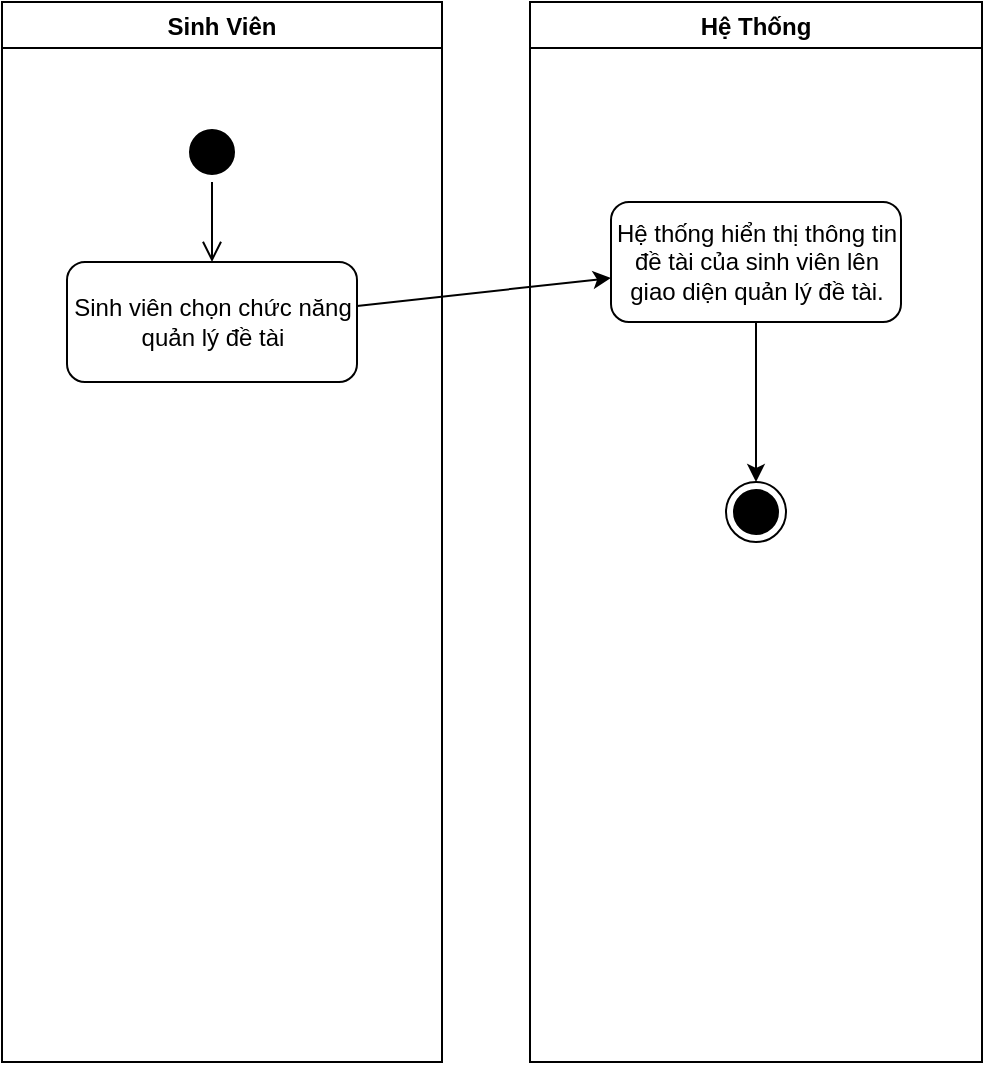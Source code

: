 <mxfile version="15.7.4" type="device" pages="4"><diagram id="xprzLwcPPxFNZBTMncFL" name="Page-1"><mxGraphModel dx="1422" dy="737" grid="1" gridSize="10" guides="1" tooltips="1" connect="1" arrows="1" fold="1" page="1" pageScale="1" pageWidth="827" pageHeight="1169" math="0" shadow="0"><root><mxCell id="0"/><mxCell id="1" parent="0"/><mxCell id="fOGqGISwnHzglWAwL-A_-6" value="Sinh Viên" style="swimlane;" parent="1" vertex="1"><mxGeometry x="150" y="160" width="220" height="530" as="geometry"/></mxCell><mxCell id="fOGqGISwnHzglWAwL-A_-7" value="" style="ellipse;html=1;shape=startState;fillColor=#000000;strokeColor=default;" parent="fOGqGISwnHzglWAwL-A_-6" vertex="1"><mxGeometry x="90" y="60" width="30" height="30" as="geometry"/></mxCell><mxCell id="fOGqGISwnHzglWAwL-A_-11" value="Sinh viên chọn chức năng quản lý đề tài" style="rounded=1;whiteSpace=wrap;html=1;" parent="fOGqGISwnHzglWAwL-A_-6" vertex="1"><mxGeometry x="32.5" y="130" width="145" height="60" as="geometry"/></mxCell><mxCell id="fOGqGISwnHzglWAwL-A_-8" value="" style="edgeStyle=orthogonalEdgeStyle;html=1;verticalAlign=bottom;endArrow=open;endSize=8;strokeColor=default;rounded=0;entryX=0.5;entryY=0;entryDx=0;entryDy=0;" parent="fOGqGISwnHzglWAwL-A_-6" source="fOGqGISwnHzglWAwL-A_-7" target="fOGqGISwnHzglWAwL-A_-11" edge="1"><mxGeometry relative="1" as="geometry"><mxPoint x="105" y="150" as="targetPoint"/></mxGeometry></mxCell><mxCell id="fOGqGISwnHzglWAwL-A_-9" value="Hệ Thống" style="swimlane;" parent="1" vertex="1"><mxGeometry x="414" y="160" width="226" height="530" as="geometry"/></mxCell><mxCell id="fOGqGISwnHzglWAwL-A_-12" value="Hệ thống hiển thị thông tin đề tài của sinh viên lên giao diện quản lý đề tài." style="rounded=1;whiteSpace=wrap;html=1;" parent="fOGqGISwnHzglWAwL-A_-9" vertex="1"><mxGeometry x="40.5" y="100" width="145" height="60" as="geometry"/></mxCell><mxCell id="fOGqGISwnHzglWAwL-A_-36" value="" style="ellipse;html=1;shape=endState;fillColor=#000000;strokeColor=default;" parent="fOGqGISwnHzglWAwL-A_-9" vertex="1"><mxGeometry x="98" y="240" width="30" height="30" as="geometry"/></mxCell><mxCell id="fOGqGISwnHzglWAwL-A_-32" value="" style="endArrow=classic;html=1;rounded=0;" parent="fOGqGISwnHzglWAwL-A_-9" source="fOGqGISwnHzglWAwL-A_-12" edge="1"><mxGeometry width="50" height="50" relative="1" as="geometry"><mxPoint x="145" y="300" as="sourcePoint"/><mxPoint x="113" y="240" as="targetPoint"/></mxGeometry></mxCell><mxCell id="fOGqGISwnHzglWAwL-A_-31" value="" style="endArrow=classic;html=1;rounded=0;" parent="1" source="fOGqGISwnHzglWAwL-A_-11" target="fOGqGISwnHzglWAwL-A_-12" edge="1"><mxGeometry width="50" height="50" relative="1" as="geometry"><mxPoint x="549" y="450" as="sourcePoint"/><mxPoint x="595" y="500" as="targetPoint"/></mxGeometry></mxCell></root></mxGraphModel></diagram><diagram id="MJyzbJ-7kXiTyIA09cKU" name="Page-2"><mxGraphModel dx="1422" dy="699" grid="1" gridSize="10" guides="1" tooltips="1" connect="1" arrows="1" fold="1" page="1" pageScale="1" pageWidth="827" pageHeight="1169" math="0" shadow="0"><root><mxCell id="0"/><mxCell id="1" parent="0"/><mxCell id="J8e-Oo6GC2Z59rJimRAd-1" value="Người quản trị" style="swimlane;" vertex="1" parent="1"><mxGeometry x="150" y="160" width="220" height="530" as="geometry"/></mxCell><mxCell id="J8e-Oo6GC2Z59rJimRAd-2" value="" style="ellipse;html=1;shape=startState;fillColor=#000000;strokeColor=default;" vertex="1" parent="J8e-Oo6GC2Z59rJimRAd-1"><mxGeometry x="90" y="60" width="30" height="30" as="geometry"/></mxCell><mxCell id="J8e-Oo6GC2Z59rJimRAd-3" value="Người quản trị chọn chức năng quản lý đợt làm đồ án" style="rounded=1;whiteSpace=wrap;html=1;" vertex="1" parent="J8e-Oo6GC2Z59rJimRAd-1"><mxGeometry x="32.5" y="130" width="145" height="60" as="geometry"/></mxCell><mxCell id="J8e-Oo6GC2Z59rJimRAd-4" value="" style="edgeStyle=orthogonalEdgeStyle;html=1;verticalAlign=bottom;endArrow=open;endSize=8;strokeColor=default;rounded=0;entryX=0.5;entryY=0;entryDx=0;entryDy=0;" edge="1" parent="J8e-Oo6GC2Z59rJimRAd-1" source="J8e-Oo6GC2Z59rJimRAd-2" target="J8e-Oo6GC2Z59rJimRAd-3"><mxGeometry relative="1" as="geometry"><mxPoint x="105" y="150" as="targetPoint"/></mxGeometry></mxCell><mxCell id="J8e-Oo6GC2Z59rJimRAd-6" value="Hệ Thống" style="swimlane;" vertex="1" parent="1"><mxGeometry x="414" y="160" width="226" height="530" as="geometry"/></mxCell><mxCell id="J8e-Oo6GC2Z59rJimRAd-7" value="Hệ thống huỷ phiên đăng nhập của tài khoản" style="rounded=1;whiteSpace=wrap;html=1;" vertex="1" parent="J8e-Oo6GC2Z59rJimRAd-6"><mxGeometry x="40.5" y="130" width="145" height="60" as="geometry"/></mxCell><mxCell id="J8e-Oo6GC2Z59rJimRAd-10" value="Hệ thống hiển thị giao diện trang chủ" style="rounded=1;whiteSpace=wrap;html=1;" vertex="1" parent="J8e-Oo6GC2Z59rJimRAd-6"><mxGeometry x="34.75" y="250" width="156.5" height="60" as="geometry"/></mxCell><mxCell id="J8e-Oo6GC2Z59rJimRAd-18" value="" style="endArrow=classic;html=1;rounded=0;" edge="1" parent="J8e-Oo6GC2Z59rJimRAd-6" source="J8e-Oo6GC2Z59rJimRAd-7" target="J8e-Oo6GC2Z59rJimRAd-10"><mxGeometry width="50" height="50" relative="1" as="geometry"><mxPoint x="76.015" y="460" as="sourcePoint"/><mxPoint x="229" y="470" as="targetPoint"/></mxGeometry></mxCell><mxCell id="J8e-Oo6GC2Z59rJimRAd-19" value="" style="ellipse;html=1;shape=endState;fillColor=#000000;strokeColor=default;" vertex="1" parent="J8e-Oo6GC2Z59rJimRAd-6"><mxGeometry x="98" y="390" width="30" height="30" as="geometry"/></mxCell><mxCell id="J8e-Oo6GC2Z59rJimRAd-20" value="" style="endArrow=classic;html=1;rounded=0;entryX=0.5;entryY=0;entryDx=0;entryDy=0;" edge="1" parent="J8e-Oo6GC2Z59rJimRAd-6" source="J8e-Oo6GC2Z59rJimRAd-10" target="J8e-Oo6GC2Z59rJimRAd-19"><mxGeometry width="50" height="50" relative="1" as="geometry"><mxPoint x="86.015" y="470" as="sourcePoint"/><mxPoint x="74" y="580" as="targetPoint"/></mxGeometry></mxCell><mxCell id="J8e-Oo6GC2Z59rJimRAd-22" value="" style="endArrow=classic;html=1;rounded=0;" edge="1" parent="1" source="J8e-Oo6GC2Z59rJimRAd-3" target="J8e-Oo6GC2Z59rJimRAd-7"><mxGeometry width="50" height="50" relative="1" as="geometry"><mxPoint x="549" y="450" as="sourcePoint"/><mxPoint x="595" y="500" as="targetPoint"/></mxGeometry></mxCell></root></mxGraphModel></diagram><diagram id="gXCHAEKZ4iwL8UmK_EaT" name="Page-3"><mxGraphModel dx="1422" dy="699" grid="1" gridSize="10" guides="1" tooltips="1" connect="1" arrows="1" fold="1" page="1" pageScale="1" pageWidth="827" pageHeight="1169" math="0" shadow="0"><root><mxCell id="0"/><mxCell id="1" parent="0"/><mxCell id="xO8x20dbOvaTn5npelDf-1" value="Người quản trị" style="swimlane;" vertex="1" parent="1"><mxGeometry x="169" y="120" width="220" height="530" as="geometry"/></mxCell><mxCell id="xO8x20dbOvaTn5npelDf-2" value="" style="ellipse;html=1;shape=startState;fillColor=#000000;strokeColor=default;" vertex="1" parent="xO8x20dbOvaTn5npelDf-1"><mxGeometry x="90" y="60" width="30" height="30" as="geometry"/></mxCell><mxCell id="xO8x20dbOvaTn5npelDf-3" value="Người quản trị chọn chức năng quản lý đợt làm đồ án" style="rounded=1;whiteSpace=wrap;html=1;" vertex="1" parent="xO8x20dbOvaTn5npelDf-1"><mxGeometry x="32.5" y="130" width="145" height="60" as="geometry"/></mxCell><mxCell id="xO8x20dbOvaTn5npelDf-4" value="" style="edgeStyle=orthogonalEdgeStyle;html=1;verticalAlign=bottom;endArrow=open;endSize=8;strokeColor=default;rounded=0;entryX=0.5;entryY=0;entryDx=0;entryDy=0;" edge="1" parent="xO8x20dbOvaTn5npelDf-1" source="xO8x20dbOvaTn5npelDf-2" target="xO8x20dbOvaTn5npelDf-3"><mxGeometry relative="1" as="geometry"><mxPoint x="105" y="150" as="targetPoint"/></mxGeometry></mxCell><mxCell id="xO8x20dbOvaTn5npelDf-5" value="Hệ Thống" style="swimlane;" vertex="1" parent="1"><mxGeometry x="433" y="120" width="226" height="530" as="geometry"/></mxCell><mxCell id="xO8x20dbOvaTn5npelDf-6" value="Hệ thống lấy thông tin về các đợt làm đồ án trên cơ sở dữ liệu." style="rounded=1;whiteSpace=wrap;html=1;" vertex="1" parent="xO8x20dbOvaTn5npelDf-5"><mxGeometry x="40.5" y="130" width="145" height="60" as="geometry"/></mxCell><mxCell id="xO8x20dbOvaTn5npelDf-7" value="Hệ thống hiển thị các đợt làm đồ án lên giao diện quản lý đợt làm đồ án." style="rounded=1;whiteSpace=wrap;html=1;" vertex="1" parent="xO8x20dbOvaTn5npelDf-5"><mxGeometry x="34.75" y="250" width="155.25" height="60" as="geometry"/></mxCell><mxCell id="xO8x20dbOvaTn5npelDf-8" value="" style="endArrow=classic;html=1;rounded=0;" edge="1" parent="xO8x20dbOvaTn5npelDf-5" source="xO8x20dbOvaTn5npelDf-6" target="xO8x20dbOvaTn5npelDf-7"><mxGeometry width="50" height="50" relative="1" as="geometry"><mxPoint x="76.015" y="460" as="sourcePoint"/><mxPoint x="229" y="470" as="targetPoint"/></mxGeometry></mxCell><mxCell id="xO8x20dbOvaTn5npelDf-9" value="" style="ellipse;html=1;shape=endState;fillColor=#000000;strokeColor=default;" vertex="1" parent="xO8x20dbOvaTn5npelDf-5"><mxGeometry x="98" y="390" width="30" height="30" as="geometry"/></mxCell><mxCell id="xO8x20dbOvaTn5npelDf-10" value="" style="endArrow=classic;html=1;rounded=0;entryX=0.5;entryY=0;entryDx=0;entryDy=0;" edge="1" parent="xO8x20dbOvaTn5npelDf-5" source="xO8x20dbOvaTn5npelDf-7" target="xO8x20dbOvaTn5npelDf-9"><mxGeometry width="50" height="50" relative="1" as="geometry"><mxPoint x="86.015" y="470" as="sourcePoint"/><mxPoint x="74" y="580" as="targetPoint"/></mxGeometry></mxCell><mxCell id="xO8x20dbOvaTn5npelDf-11" value="" style="endArrow=classic;html=1;rounded=0;" edge="1" parent="1" source="xO8x20dbOvaTn5npelDf-3" target="xO8x20dbOvaTn5npelDf-6"><mxGeometry width="50" height="50" relative="1" as="geometry"><mxPoint x="568" y="410" as="sourcePoint"/><mxPoint x="614" y="460" as="targetPoint"/></mxGeometry></mxCell></root></mxGraphModel></diagram><diagram id="8dnZ1eLi3MX1NZyYf5Z1" name="Page-4"><mxGraphModel dx="1422" dy="699" grid="1" gridSize="10" guides="1" tooltips="1" connect="1" arrows="1" fold="1" page="1" pageScale="1" pageWidth="827" pageHeight="1169" math="0" shadow="0"><root><mxCell id="0"/><mxCell id="1" parent="0"/><mxCell id="1V0wR5_WgsATFyLfB9iZ-1" value="Người quản trị" style="swimlane;" vertex="1" parent="1"><mxGeometry x="70" y="120" width="319" height="690" as="geometry"/></mxCell><mxCell id="1V0wR5_WgsATFyLfB9iZ-2" value="" style="ellipse;html=1;shape=startState;fillColor=#000000;strokeColor=default;" vertex="1" parent="1V0wR5_WgsATFyLfB9iZ-1"><mxGeometry x="91.5" y="30" width="30" height="30" as="geometry"/></mxCell><mxCell id="1V0wR5_WgsATFyLfB9iZ-3" value="Người quản trị chọn chức năng quản lý đợt làm đồ án" style="rounded=1;whiteSpace=wrap;html=1;" vertex="1" parent="1V0wR5_WgsATFyLfB9iZ-1"><mxGeometry x="34" y="80" width="145" height="60" as="geometry"/></mxCell><mxCell id="1V0wR5_WgsATFyLfB9iZ-4" value="" style="edgeStyle=orthogonalEdgeStyle;html=1;verticalAlign=bottom;endArrow=open;endSize=8;strokeColor=default;rounded=0;entryX=0.5;entryY=0;entryDx=0;entryDy=0;" edge="1" parent="1V0wR5_WgsATFyLfB9iZ-1" source="1V0wR5_WgsATFyLfB9iZ-2" target="1V0wR5_WgsATFyLfB9iZ-3"><mxGeometry relative="1" as="geometry"><mxPoint x="106.5" y="120" as="targetPoint"/></mxGeometry></mxCell><mxCell id="1V0wR5_WgsATFyLfB9iZ-12" value="Người quản trị chọn chức năng tạo đợt làm đồ án" style="rounded=1;whiteSpace=wrap;html=1;" vertex="1" parent="1V0wR5_WgsATFyLfB9iZ-1"><mxGeometry x="28.88" y="180" width="155.25" height="60" as="geometry"/></mxCell><mxCell id="1V0wR5_WgsATFyLfB9iZ-14" value="Người quản trị điền thông tin cần thiết cho đợt làm đồ án và nhấn tạo." style="rounded=1;whiteSpace=wrap;html=1;" vertex="1" parent="1V0wR5_WgsATFyLfB9iZ-1"><mxGeometry x="32.38" y="270" width="155.25" height="60" as="geometry"/></mxCell><mxCell id="1V0wR5_WgsATFyLfB9iZ-5" value="Hệ Thống" style="swimlane;" vertex="1" parent="1"><mxGeometry x="430" y="120" width="327" height="690" as="geometry"/></mxCell><mxCell id="1V0wR5_WgsATFyLfB9iZ-6" value="Hệ thống lấy thông tin về các đợt làm đồ án trên cơ sở dữ liệu." style="rounded=1;whiteSpace=wrap;html=1;" vertex="1" parent="1V0wR5_WgsATFyLfB9iZ-5"><mxGeometry x="46.5" y="80" width="145" height="60" as="geometry"/></mxCell><mxCell id="1V0wR5_WgsATFyLfB9iZ-7" value="Hệ thống hiển thị các đợt làm đồ án lên giao diện quản lý đợt làm đồ án." style="rounded=1;whiteSpace=wrap;html=1;" vertex="1" parent="1V0wR5_WgsATFyLfB9iZ-5"><mxGeometry x="41.38" y="170" width="155.25" height="60" as="geometry"/></mxCell><mxCell id="1V0wR5_WgsATFyLfB9iZ-8" value="" style="endArrow=classic;html=1;rounded=0;" edge="1" parent="1V0wR5_WgsATFyLfB9iZ-5" source="1V0wR5_WgsATFyLfB9iZ-6" target="1V0wR5_WgsATFyLfB9iZ-7"><mxGeometry width="50" height="50" relative="1" as="geometry"><mxPoint x="77.515" y="430" as="sourcePoint"/><mxPoint x="230.5" y="440" as="targetPoint"/></mxGeometry></mxCell><mxCell id="1V0wR5_WgsATFyLfB9iZ-9" value="" style="ellipse;html=1;shape=endState;fillColor=#000000;strokeColor=default;" vertex="1" parent="1V0wR5_WgsATFyLfB9iZ-5"><mxGeometry x="260" y="615" width="30" height="30" as="geometry"/></mxCell><mxCell id="1V0wR5_WgsATFyLfB9iZ-13" value="Hệ thống hiển thị giao diện tạo đợt làm đồ án." style="rounded=1;whiteSpace=wrap;html=1;" vertex="1" parent="1V0wR5_WgsATFyLfB9iZ-5"><mxGeometry x="46.5" y="240" width="155.25" height="60" as="geometry"/></mxCell><mxCell id="1V0wR5_WgsATFyLfB9iZ-15" value="Hệ thống kiểm tra thông tin đã nhập của người quản trị" style="rounded=1;whiteSpace=wrap;html=1;" vertex="1" parent="1V0wR5_WgsATFyLfB9iZ-5"><mxGeometry x="41.38" y="310" width="155.25" height="60" as="geometry"/></mxCell><mxCell id="1V0wR5_WgsATFyLfB9iZ-17" value="Hệ thống lưu đợt làm đồ án tốt nghiệp lên cơ sở dữ liệu." style="rounded=1;whiteSpace=wrap;html=1;" vertex="1" parent="1V0wR5_WgsATFyLfB9iZ-5"><mxGeometry x="40" y="435" width="156.62" height="60" as="geometry"/></mxCell><mxCell id="1V0wR5_WgsATFyLfB9iZ-18" value="Hệ thống thông báo đã nhập thiếu thông tin bắt buộc" style="rounded=1;whiteSpace=wrap;html=1;" vertex="1" parent="1V0wR5_WgsATFyLfB9iZ-5"><mxGeometry x="201.75" y="370" width="118.62" height="60" as="geometry"/></mxCell><mxCell id="UfK6rQbBPGP-7fmGs8Tz-5" value="Đủ" style="rhombus;whiteSpace=wrap;html=1;" vertex="1" parent="1V0wR5_WgsATFyLfB9iZ-5"><mxGeometry x="94.0" y="385" width="50" height="30" as="geometry"/></mxCell><mxCell id="UfK6rQbBPGP-7fmGs8Tz-6" value="" style="endArrow=classic;html=1;rounded=0;exitX=0.5;exitY=1;exitDx=0;exitDy=0;" edge="1" parent="1V0wR5_WgsATFyLfB9iZ-5" source="UfK6rQbBPGP-7fmGs8Tz-5" target="1V0wR5_WgsATFyLfB9iZ-17"><mxGeometry width="50" height="50" relative="1" as="geometry"><mxPoint x="-1034.49" y="200" as="sourcePoint"/><mxPoint x="-298.74" y="560" as="targetPoint"/></mxGeometry></mxCell><mxCell id="UfK6rQbBPGP-7fmGs8Tz-3" value="đúng" style="text;html=1;align=center;verticalAlign=middle;resizable=0;points=[];autosize=1;strokeColor=none;fillColor=none;rotation=0;" vertex="1" parent="1V0wR5_WgsATFyLfB9iZ-5"><mxGeometry x="80" y="415" width="40" height="20" as="geometry"/></mxCell><mxCell id="UfK6rQbBPGP-7fmGs8Tz-2" value="" style="endArrow=classic;html=1;rounded=0;exitX=1;exitY=0.5;exitDx=0;exitDy=0;" edge="1" parent="1V0wR5_WgsATFyLfB9iZ-5" source="UfK6rQbBPGP-7fmGs8Tz-5" target="1V0wR5_WgsATFyLfB9iZ-18"><mxGeometry width="50" height="50" relative="1" as="geometry"><mxPoint x="-243.49" y="510" as="sourcePoint"/><mxPoint x="-197.49" y="560" as="targetPoint"/></mxGeometry></mxCell><mxCell id="UfK6rQbBPGP-7fmGs8Tz-7" value="sai" style="text;html=1;align=center;verticalAlign=middle;resizable=0;points=[];autosize=1;strokeColor=none;fillColor=none;rotation=0;" vertex="1" parent="1V0wR5_WgsATFyLfB9iZ-5"><mxGeometry x="148.5" y="380" width="30" height="20" as="geometry"/></mxCell><mxCell id="UfK6rQbBPGP-7fmGs8Tz-9" value="" style="endArrow=classic;html=1;rounded=0;entryX=1;entryY=0.5;entryDx=0;entryDy=0;" edge="1" parent="1V0wR5_WgsATFyLfB9iZ-5" source="1V0wR5_WgsATFyLfB9iZ-18" target="1V0wR5_WgsATFyLfB9iZ-13"><mxGeometry width="50" height="50" relative="1" as="geometry"><mxPoint x="230" y="160" as="sourcePoint"/><mxPoint x="280" y="150" as="targetPoint"/><Array as="points"><mxPoint x="261" y="270"/></Array></mxGeometry></mxCell><mxCell id="UfK6rQbBPGP-7fmGs8Tz-4" value="" style="endArrow=classic;html=1;rounded=0;" edge="1" parent="1V0wR5_WgsATFyLfB9iZ-5" target="UfK6rQbBPGP-7fmGs8Tz-5" source="1V0wR5_WgsATFyLfB9iZ-15"><mxGeometry width="50" height="50" relative="1" as="geometry"><mxPoint x="-246.49" y="440" as="sourcePoint"/><mxPoint x="-1018.49" y="250" as="targetPoint"/></mxGeometry></mxCell><mxCell id="1V0wR5_WgsATFyLfB9iZ-16" value="Hệ thống gửi thông báo tạo thành công" style="rounded=1;whiteSpace=wrap;html=1;" vertex="1" parent="1V0wR5_WgsATFyLfB9iZ-5"><mxGeometry x="41.37" y="520" width="155.25" height="60" as="geometry"/></mxCell><mxCell id="UfK6rQbBPGP-7fmGs8Tz-14" value="Hệ thống hiển trị giao diện quản lý đợt làm đồ án." style="rounded=1;whiteSpace=wrap;html=1;" vertex="1" parent="1V0wR5_WgsATFyLfB9iZ-5"><mxGeometry x="41.38" y="600" width="155.25" height="60" as="geometry"/></mxCell><mxCell id="UfK6rQbBPGP-7fmGs8Tz-15" value="" style="endArrow=classic;html=1;rounded=0;" edge="1" parent="1V0wR5_WgsATFyLfB9iZ-5" source="1V0wR5_WgsATFyLfB9iZ-17" target="1V0wR5_WgsATFyLfB9iZ-16"><mxGeometry width="50" height="50" relative="1" as="geometry"><mxPoint x="-162.37" y="318.415" as="sourcePoint"/><mxPoint x="51.38" y="341.585" as="targetPoint"/></mxGeometry></mxCell><mxCell id="UfK6rQbBPGP-7fmGs8Tz-16" value="" style="endArrow=classic;html=1;rounded=0;" edge="1" parent="1V0wR5_WgsATFyLfB9iZ-5" source="1V0wR5_WgsATFyLfB9iZ-16" target="UfK6rQbBPGP-7fmGs8Tz-14"><mxGeometry width="50" height="50" relative="1" as="geometry"><mxPoint x="-152.37" y="328.415" as="sourcePoint"/><mxPoint x="61.38" y="351.585" as="targetPoint"/></mxGeometry></mxCell><mxCell id="UfK6rQbBPGP-7fmGs8Tz-17" value="" style="endArrow=classic;html=1;rounded=0;entryX=0;entryY=0.5;entryDx=0;entryDy=0;" edge="1" parent="1V0wR5_WgsATFyLfB9iZ-5" source="UfK6rQbBPGP-7fmGs8Tz-14" target="1V0wR5_WgsATFyLfB9iZ-9"><mxGeometry width="50" height="50" relative="1" as="geometry"><mxPoint x="-142.37" y="338.415" as="sourcePoint"/><mxPoint x="71.38" y="361.585" as="targetPoint"/></mxGeometry></mxCell><mxCell id="1V0wR5_WgsATFyLfB9iZ-11" value="" style="endArrow=classic;html=1;rounded=0;" edge="1" parent="1" source="1V0wR5_WgsATFyLfB9iZ-3" target="1V0wR5_WgsATFyLfB9iZ-6"><mxGeometry width="50" height="50" relative="1" as="geometry"><mxPoint x="569.5" y="380" as="sourcePoint"/><mxPoint x="615.5" y="430" as="targetPoint"/></mxGeometry></mxCell><mxCell id="UfK6rQbBPGP-7fmGs8Tz-10" value="" style="endArrow=classic;html=1;rounded=0;" edge="1" parent="1" source="1V0wR5_WgsATFyLfB9iZ-7" target="1V0wR5_WgsATFyLfB9iZ-12"><mxGeometry width="50" height="50" relative="1" as="geometry"><mxPoint x="587.99" y="620" as="sourcePoint"/><mxPoint x="651.75" y="620" as="targetPoint"/></mxGeometry></mxCell><mxCell id="UfK6rQbBPGP-7fmGs8Tz-11" value="" style="endArrow=classic;html=1;rounded=0;" edge="1" parent="1" source="1V0wR5_WgsATFyLfB9iZ-12" target="1V0wR5_WgsATFyLfB9iZ-13"><mxGeometry width="50" height="50" relative="1" as="geometry"><mxPoint x="481.38" y="332.084" as="sourcePoint"/><mxPoint x="264.13" y="337.916" as="targetPoint"/></mxGeometry></mxCell><mxCell id="UfK6rQbBPGP-7fmGs8Tz-12" value="" style="endArrow=classic;html=1;rounded=0;" edge="1" parent="1" source="1V0wR5_WgsATFyLfB9iZ-13" target="1V0wR5_WgsATFyLfB9iZ-14"><mxGeometry width="50" height="50" relative="1" as="geometry"><mxPoint x="491.38" y="342.084" as="sourcePoint"/><mxPoint x="274.13" y="347.916" as="targetPoint"/></mxGeometry></mxCell><mxCell id="UfK6rQbBPGP-7fmGs8Tz-13" value="" style="endArrow=classic;html=1;rounded=0;" edge="1" parent="1" source="1V0wR5_WgsATFyLfB9iZ-14" target="1V0wR5_WgsATFyLfB9iZ-15"><mxGeometry width="50" height="50" relative="1" as="geometry"><mxPoint x="501.38" y="352.084" as="sourcePoint"/><mxPoint x="284.13" y="357.916" as="targetPoint"/></mxGeometry></mxCell></root></mxGraphModel></diagram></mxfile>
